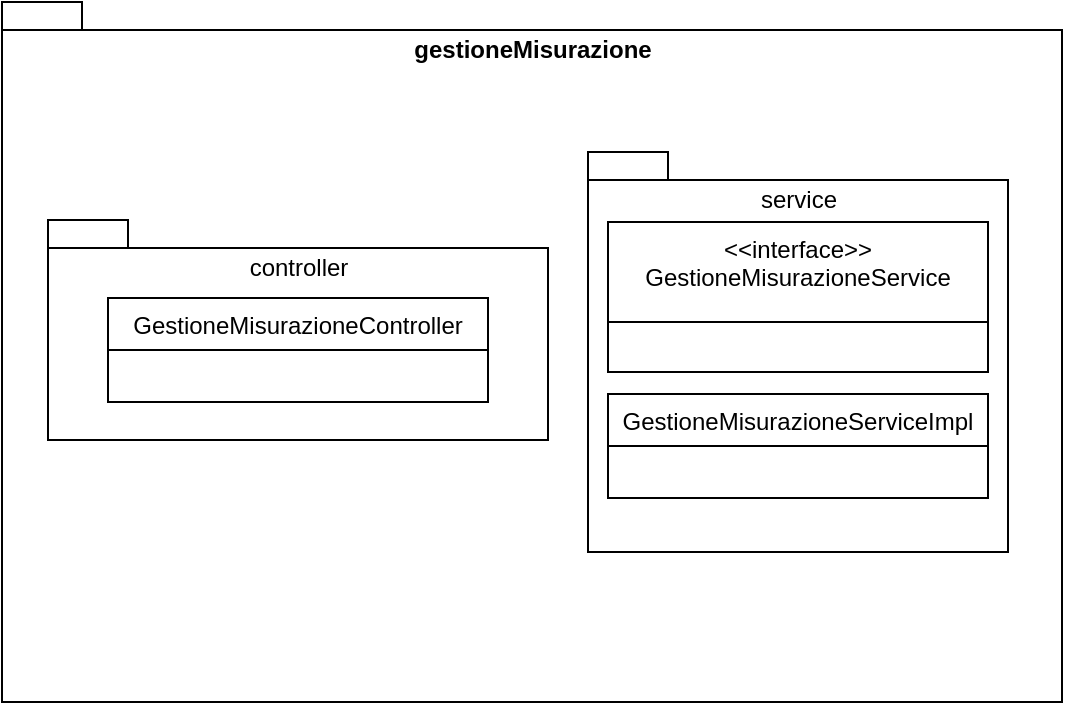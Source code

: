 <mxfile version="20.7.4" type="device"><diagram id="Ojs7w1V6xQY32bkjgkW5" name="Pagina-1"><mxGraphModel dx="1122" dy="608" grid="1" gridSize="10" guides="1" tooltips="1" connect="1" arrows="1" fold="1" page="1" pageScale="1" pageWidth="583" pageHeight="827" math="0" shadow="0"><root><mxCell id="0"/><mxCell id="1" parent="0"/><mxCell id="AvNQ0-ABRHnGoZSFBm3n-1" value="gestioneMisurazione" style="shape=folder;fontStyle=1;spacingTop=10;tabWidth=40;tabHeight=14;tabPosition=left;html=1;verticalAlign=top;" parent="1" vertex="1"><mxGeometry x="27" y="250" width="530" height="350" as="geometry"/></mxCell><mxCell id="AvNQ0-ABRHnGoZSFBm3n-2" value="&lt;span style=&quot;font-weight: normal&quot;&gt;controller&lt;/span&gt;" style="shape=folder;fontStyle=1;spacingTop=10;tabWidth=40;tabHeight=14;tabPosition=left;html=1;verticalAlign=top;" parent="1" vertex="1"><mxGeometry x="50" y="359" width="250" height="110" as="geometry"/></mxCell><mxCell id="AvNQ0-ABRHnGoZSFBm3n-5" value="GestioneMisurazioneController" style="swimlane;fontStyle=0;childLayout=stackLayout;horizontal=1;startSize=26;fillColor=none;horizontalStack=0;resizeParent=1;resizeParentMax=0;resizeLast=0;collapsible=1;marginBottom=0;" parent="1" vertex="1"><mxGeometry x="80" y="398" width="190" height="52" as="geometry"/></mxCell><mxCell id="AvNQ0-ABRHnGoZSFBm3n-9" value="&lt;span style=&quot;font-weight: normal&quot;&gt;service&lt;br&gt;&lt;/span&gt;" style="shape=folder;fontStyle=1;spacingTop=10;tabWidth=40;tabHeight=14;tabPosition=left;html=1;verticalAlign=top;" parent="1" vertex="1"><mxGeometry x="320" y="325" width="210" height="200" as="geometry"/></mxCell><mxCell id="AvNQ0-ABRHnGoZSFBm3n-10" value="&lt;&lt;interface&gt;&gt;&#10;GestioneMisurazioneService" style="swimlane;fontStyle=0;childLayout=stackLayout;horizontal=1;startSize=50;fillColor=none;horizontalStack=0;resizeParent=1;resizeParentMax=0;resizeLast=0;collapsible=1;marginBottom=0;verticalAlign=top;" parent="1" vertex="1"><mxGeometry x="330" y="360" width="190" height="75" as="geometry"/></mxCell><mxCell id="AvNQ0-ABRHnGoZSFBm3n-11" value="GestioneMisurazioneServiceImpl" style="swimlane;fontStyle=0;childLayout=stackLayout;horizontal=1;startSize=26;fillColor=none;horizontalStack=0;resizeParent=1;resizeParentMax=0;resizeLast=0;collapsible=1;marginBottom=0;" parent="1" vertex="1"><mxGeometry x="330" y="446" width="190" height="52" as="geometry"/></mxCell></root></mxGraphModel></diagram></mxfile>